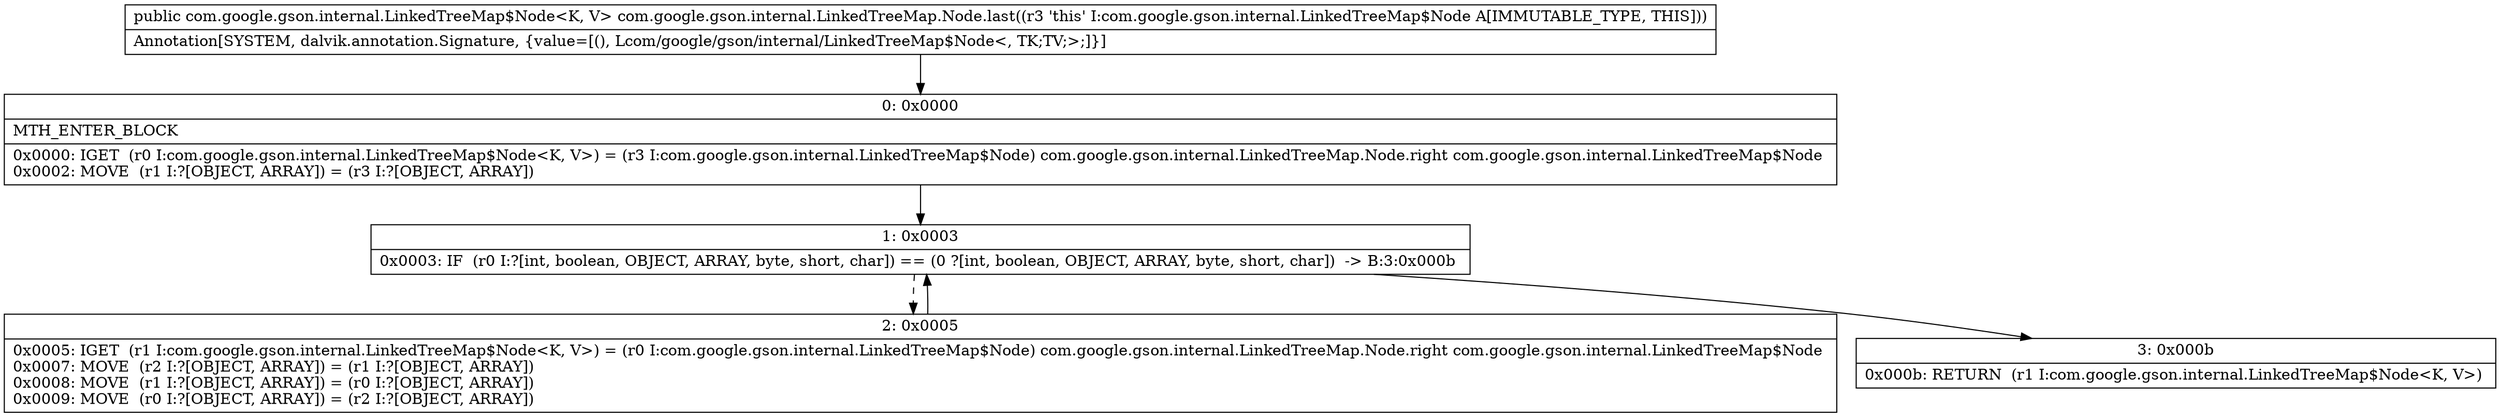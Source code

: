 digraph "CFG forcom.google.gson.internal.LinkedTreeMap.Node.last()Lcom\/google\/gson\/internal\/LinkedTreeMap$Node;" {
Node_0 [shape=record,label="{0\:\ 0x0000|MTH_ENTER_BLOCK\l|0x0000: IGET  (r0 I:com.google.gson.internal.LinkedTreeMap$Node\<K, V\>) = (r3 I:com.google.gson.internal.LinkedTreeMap$Node) com.google.gson.internal.LinkedTreeMap.Node.right com.google.gson.internal.LinkedTreeMap$Node \l0x0002: MOVE  (r1 I:?[OBJECT, ARRAY]) = (r3 I:?[OBJECT, ARRAY]) \l}"];
Node_1 [shape=record,label="{1\:\ 0x0003|0x0003: IF  (r0 I:?[int, boolean, OBJECT, ARRAY, byte, short, char]) == (0 ?[int, boolean, OBJECT, ARRAY, byte, short, char])  \-\> B:3:0x000b \l}"];
Node_2 [shape=record,label="{2\:\ 0x0005|0x0005: IGET  (r1 I:com.google.gson.internal.LinkedTreeMap$Node\<K, V\>) = (r0 I:com.google.gson.internal.LinkedTreeMap$Node) com.google.gson.internal.LinkedTreeMap.Node.right com.google.gson.internal.LinkedTreeMap$Node \l0x0007: MOVE  (r2 I:?[OBJECT, ARRAY]) = (r1 I:?[OBJECT, ARRAY]) \l0x0008: MOVE  (r1 I:?[OBJECT, ARRAY]) = (r0 I:?[OBJECT, ARRAY]) \l0x0009: MOVE  (r0 I:?[OBJECT, ARRAY]) = (r2 I:?[OBJECT, ARRAY]) \l}"];
Node_3 [shape=record,label="{3\:\ 0x000b|0x000b: RETURN  (r1 I:com.google.gson.internal.LinkedTreeMap$Node\<K, V\>) \l}"];
MethodNode[shape=record,label="{public com.google.gson.internal.LinkedTreeMap$Node\<K, V\> com.google.gson.internal.LinkedTreeMap.Node.last((r3 'this' I:com.google.gson.internal.LinkedTreeMap$Node A[IMMUTABLE_TYPE, THIS]))  | Annotation[SYSTEM, dalvik.annotation.Signature, \{value=[(), Lcom\/google\/gson\/internal\/LinkedTreeMap$Node\<, TK;TV;\>;]\}]\l}"];
MethodNode -> Node_0;
Node_0 -> Node_1;
Node_1 -> Node_2[style=dashed];
Node_1 -> Node_3;
Node_2 -> Node_1;
}

